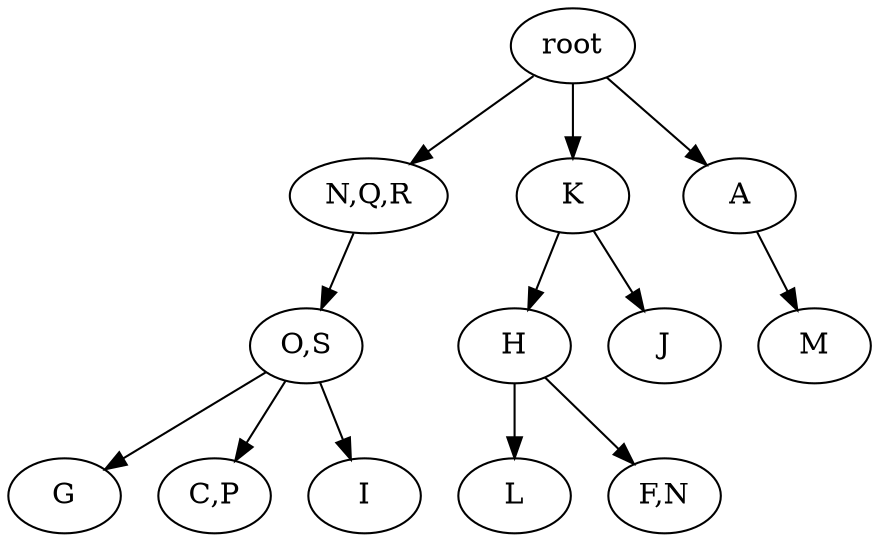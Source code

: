 strict digraph G {
	graph [name=G];
	0	 [label=root];
	2	 [label="N,Q,R"];
	0 -> 2;
	3	 [label=K];
	0 -> 3;
	4	 [label=A];
	0 -> 4;
	5	 [label="O,S"];
	2 -> 5;
	6	 [label=H];
	3 -> 6;
	8	 [label=J];
	3 -> 8;
	9	 [label=M];
	4 -> 9;
	10	 [label=G];
	5 -> 10;
	11	 [label="C,P"];
	5 -> 11;
	12	 [label=I];
	5 -> 12;
	13	 [label=L];
	6 -> 13;
	14	 [label="F,N"];
	6 -> 14;
}
